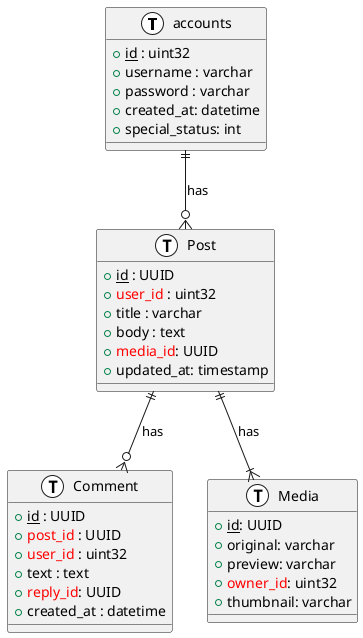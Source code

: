 @startuml
!define Table(name,desc) class name as "desc" << (T,white) >>
!define primary_key(x) <u>x</u>
!define foreign_key(x) <color:red>x</color>

Table(account, "accounts") {
    +primary_key(id) : uint32
    +username : varchar
    +password : varchar
    +created_at: datetime
    +special_status: int
}

Table(post, "Post") {
    +primary_key(id) : UUID
    +foreign_key(user_id) : uint32
    +title : varchar
    +body : text
    +foreign_key(media_id): UUID
    +updated_at: timestamp 
}

Table(comment, "Comment") {
    +primary_key(id) : UUID
    +foreign_key(post_id) : UUID
    +foreign_key(user_id) : uint32
    +text : text
    +foreign_key(reply_id): UUID
    +created_at : datetime
}

Table(media, "Media") {
  +primary_key(id): UUID
  +original: varchar
  +preview: varchar
  +foreign_key(owner_id): uint32
  +thumbnail: varchar
}

account ||--o{ post : "has"
post ||--o{ comment : "has"
post ||--|{ media : "has"


@enduml